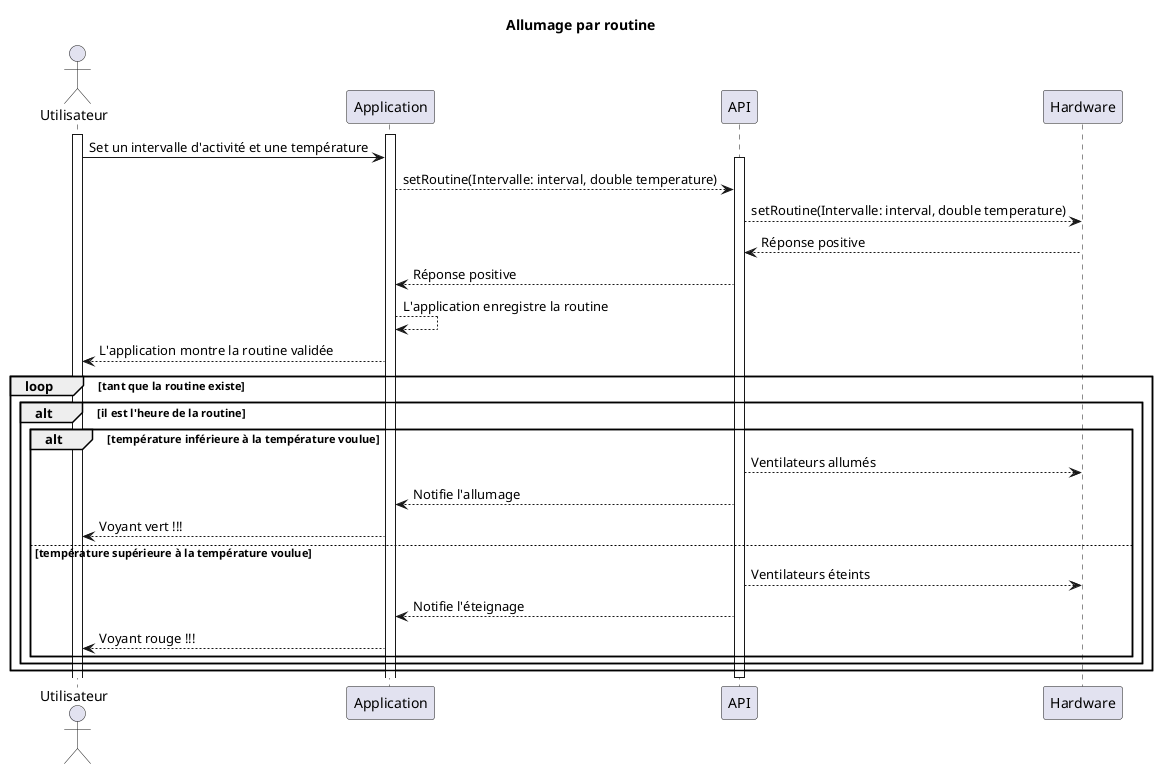 @startuml

title Allumage par routine

actor Utilisateur

activate Utilisateur
activate Application
participant API
participant Hardware

Utilisateur -> Application: Set un intervalle d'activité et une température


activate API
Application --> API: setRoutine(Intervalle: interval, double temperature)
API --> Hardware: setRoutine(Intervalle: interval, double temperature)
Hardware --> API: Réponse positive
API --> Application: Réponse positive

Application --> Application: L'application enregistre la routine
Application --> Utilisateur: L'application montre la routine validée

loop tant que la routine existe
    alt il est l'heure de la routine
        alt température inférieure à la température voulue
            API --> Hardware: Ventilateurs allumés
            API --> Application: Notifie l'allumage
            Application --> Utilisateur: Voyant vert !!!
        else température supérieure à la température voulue
            API --> Hardware: Ventilateurs éteints
            API --> Application: Notifie l'éteignage
            Application --> Utilisateur: Voyant rouge !!!
        end
    end
end

deactivate API

@enduml

